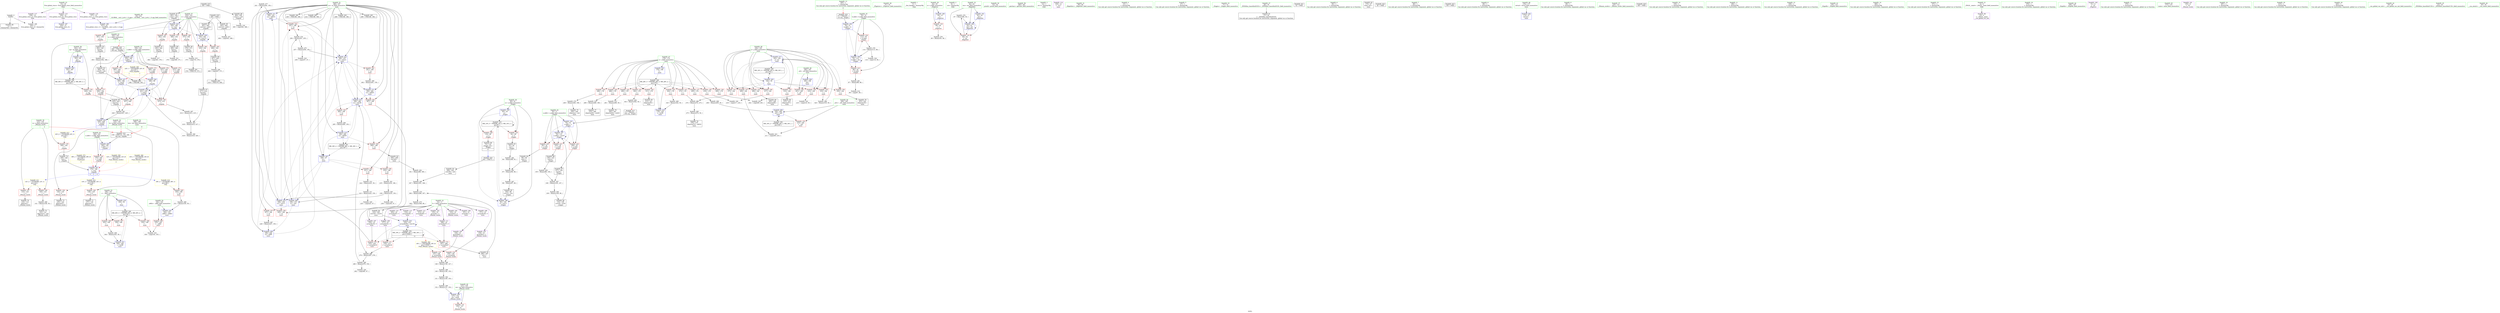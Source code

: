 digraph "SVFG" {
	label="SVFG";

	Node0x55bd311ca420 [shape=record,color=grey,label="{NodeID: 0\nNullPtr}"];
	Node0x55bd311ca420 -> Node0x55bd311ddc80[style=solid];
	Node0x55bd311ca420 -> Node0x55bd311e56c0[style=solid];
	Node0x55bd31207940 [shape=record,color=yellow,style=double,label="{NodeID: 360\n14V_1 = ENCHI(MR_14V_0)\npts\{126 \}\nFun[_Z9main_workv]|{<s0>5}}"];
	Node0x55bd31207940:s0 -> Node0x55bd311e0170[style=dashed,color=red];
	Node0x55bd311ee9c0 [shape=record,color=grey,label="{NodeID: 277\n241 = Binary(240, 150, )\n}"];
	Node0x55bd311ee9c0 -> Node0x55bd311e0990[style=solid];
	Node0x55bd311dfbc0 [shape=record,color=blue,label="{NodeID: 194\n78\<--75\nb.addr\<--b\n_Z2qpix\n}"];
	Node0x55bd311dfbc0 -> Node0x55bd311e20c0[style=dashed];
	Node0x55bd311dfbc0 -> Node0x55bd311e2190[style=dashed];
	Node0x55bd311dfbc0 -> Node0x55bd311dff00[style=dashed];
	Node0x55bd311dce70 [shape=record,color=purple,label="{NodeID: 111\n296\<--10\narrayidx47\<--f\nmain\n}"];
	Node0x55bd311dce70 -> Node0x55bd311e4890[style=solid];
	Node0x55bd311db080 [shape=record,color=green,label="{NodeID: 28\n41\<--42\n_Z5getrev\<--_Z5getrev_field_insensitive\n}"];
	Node0x55bd311f13c0 [shape=record,color=grey,label="{NodeID: 305\n236 = Binary(235, 150, )\n}"];
	Node0x55bd311f13c0 -> Node0x55bd311e08c0[style=solid];
	Node0x55bd311f13c0 -> Node0x55bd311f3340[style=solid];
	Node0x55bd311e81d0 [shape=record,color=blue,label="{NodeID: 222\n350\<--349\nx.addr\<--x\n_Z2gnRx\n}"];
	Node0x55bd311e81d0 -> Node0x55bd311e4960[style=dashed];
	Node0x55bd311e81d0 -> Node0x55bd311e4a30[style=dashed];
	Node0x55bd311e81d0 -> Node0x55bd311e4b00[style=dashed];
	Node0x55bd311e81d0 -> Node0x55bd311e4bd0[style=dashed];
	Node0x55bd311e81d0 -> Node0x55bd311e4ca0[style=dashed];
	Node0x55bd311e2dc0 [shape=record,color=red,label="{NodeID: 139\n248\<--178\n\<--i\nmain\n}"];
	Node0x55bd311e2dc0 -> Node0x55bd311edf40[style=solid];
	Node0x55bd311dd8e0 [shape=record,color=green,label="{NodeID: 56\n352\<--353\nsg\<--sg_field_insensitive\n_Z2gnRx\n}"];
	Node0x55bd311dd8e0 -> Node0x55bd311e4d70[style=solid];
	Node0x55bd311dd8e0 -> Node0x55bd311e82a0[style=solid];
	Node0x55bd311dd8e0 -> Node0x55bd311e8440[style=solid];
	Node0x55bd3121c4f0 [shape=record,color=black,label="{NodeID: 416\n400 = PHI()\n}"];
	Node0x55bd3121c4f0 -> Node0x55bd311df880[style=solid];
	Node0x55bd3121c4f0 -> Node0x55bd311df950[style=solid];
	Node0x55bd311ff840 [shape=record,color=black,label="{NodeID: 333\nMR_10V_5 = PHI(MR_10V_4, MR_10V_3, )\npts\{81 \}\n}"];
	Node0x55bd311ff840 -> Node0x55bd311e2260[style=dashed];
	Node0x55bd311ff840 -> Node0x55bd311e2330[style=dashed];
	Node0x55bd311ff840 -> Node0x55bd311dfd60[style=dashed];
	Node0x55bd311ff840 -> Node0x55bd311ff840[style=dashed];
	Node0x55bd311e4480 [shape=record,color=red,label="{NodeID: 167\n338\<--190\n\<--_\nmain\n}"];
	Node0x55bd311df060 [shape=record,color=black,label="{NodeID: 84\n310\<--309\nconv54\<--rem53\nmain\n}"];
	Node0x55bd311df060 -> Node0x55bd311e7cf0[style=solid];
	Node0x55bd311cfeb0 [shape=record,color=green,label="{NodeID: 1\n7\<--1\n__dso_handle\<--dummyObj\nGlob }"];
	Node0x55bd311eeb40 [shape=record,color=grey,label="{NodeID: 278\n114 = Binary(113, 88, )\n}"];
	Node0x55bd311eeb40 -> Node0x55bd311dff00[style=solid];
	Node0x55bd311eeb40 -> Node0x55bd311f3040[style=solid];
	Node0x55bd311dfc90 [shape=record,color=blue,label="{NodeID: 195\n80\<--50\nn\<--\n_Z2qpix\n}"];
	Node0x55bd311dfc90 -> Node0x55bd311e2260[style=dashed];
	Node0x55bd311dfc90 -> Node0x55bd311dfd60[style=dashed];
	Node0x55bd311dfc90 -> Node0x55bd311ff840[style=dashed];
	Node0x55bd311dcf40 [shape=record,color=purple,label="{NodeID: 112\n313\<--10\narrayidx56\<--f\nmain\n}"];
	Node0x55bd311db180 [shape=record,color=green,label="{NodeID: 29\n44\<--45\nx\<--x_field_insensitive\n_Z5getrev\n}"];
	Node0x55bd311db180 -> Node0x55bd311e1cb0[style=solid];
	Node0x55bd311db180 -> Node0x55bd311e57c0[style=solid];
	Node0x55bd311f1540 [shape=record,color=grey,label="{NodeID: 306\n419 = Binary(418, 420, )\n}"];
	Node0x55bd311f1540 -> Node0x55bd311e8780[style=solid];
	Node0x55bd311e82a0 [shape=record,color=blue,label="{NodeID: 223\n352\<--50\nsg\<--\n_Z2gnRx\n}"];
	Node0x55bd311e82a0 -> Node0x55bd311e8440[style=dashed];
	Node0x55bd311e82a0 -> Node0x55bd31200740[style=dashed];
	Node0x55bd311e2e90 [shape=record,color=red,label="{NodeID: 140\n268\<--178\n\<--i\nmain\n}"];
	Node0x55bd311e2e90 -> Node0x55bd311f1b40[style=solid];
	Node0x55bd311dd9b0 [shape=record,color=green,label="{NodeID: 57\n354\<--355\nc\<--c_field_insensitive\n_Z2gnRx\n}"];
	Node0x55bd311dd9b0 -> Node0x55bd311e4e40[style=solid];
	Node0x55bd311dd9b0 -> Node0x55bd311e4f10[style=solid];
	Node0x55bd311dd9b0 -> Node0x55bd311e4fe0[style=solid];
	Node0x55bd311dd9b0 -> Node0x55bd311e50b0[style=solid];
	Node0x55bd311dd9b0 -> Node0x55bd311e5180[style=solid];
	Node0x55bd311dd9b0 -> Node0x55bd311e5250[style=solid];
	Node0x55bd311dd9b0 -> Node0x55bd311e8370[style=solid];
	Node0x55bd311dd9b0 -> Node0x55bd311e86b0[style=solid];
	Node0x55bd3121c5f0 [shape=record,color=black,label="{NodeID: 417\n74 = PHI(303, )\n0th arg _Z2qpix }"];
	Node0x55bd3121c5f0 -> Node0x55bd311dfaf0[style=solid];
	Node0x55bd311e4550 [shape=record,color=red,label="{NodeID: 168\n343\<--190\n\<--_\nmain\n}"];
	Node0x55bd311e4550 -> Node0x55bd311f19c0[style=solid];
	Node0x55bd311df130 [shape=record,color=black,label="{NodeID: 85\n312\<--311\nidxprom55\<--\nmain\n}"];
	Node0x55bd311cfba0 [shape=record,color=green,label="{NodeID: 2\n8\<--1\n.str\<--dummyObj\nGlob }"];
	Node0x55bd31207b00 [shape=record,color=yellow,style=double,label="{NodeID: 362\n18V_1 = ENCHI(MR_18V_0)\npts\{110000 \}\nFun[_Z9main_workv]}"];
	Node0x55bd31207b00 -> Node0x55bd311e2810[style=dashed];
	Node0x55bd31207b00 -> Node0x55bd311e28e0[style=dashed];
	Node0x55bd311eecc0 [shape=record,color=grey,label="{NodeID: 279\n67 = Binary(66, 50, )\n}"];
	Node0x55bd311eecc0 -> Node0x55bd311dfa20[style=solid];
	Node0x55bd311dfd60 [shape=record,color=blue,label="{NodeID: 196\n80\<--100\nn\<--conv3\n_Z2qpix\n}"];
	Node0x55bd311dfd60 -> Node0x55bd311ff840[style=dashed];
	Node0x55bd311dd010 [shape=record,color=purple,label="{NodeID: 113\n316\<--10\narrayidx58\<--f\nmain\n}"];
	Node0x55bd311dd010 -> Node0x55bd311e7cf0[style=solid];
	Node0x55bd311db250 [shape=record,color=green,label="{NodeID: 30\n53\<--54\nprintf\<--printf_field_insensitive\n}"];
	Node0x55bd311f16c0 [shape=record,color=grey,label="{NodeID: 307\n108 = Binary(105, 107, )\n}"];
	Node0x55bd311f16c0 -> Node0x55bd311f1240[style=solid];
	Node0x55bd311e8370 [shape=record,color=blue,label="{NodeID: 224\n354\<--362\nc\<--conv\n_Z2gnRx\n}"];
	Node0x55bd311e8370 -> Node0x55bd311e4e40[style=dashed];
	Node0x55bd311e8370 -> Node0x55bd311e4f10[style=dashed];
	Node0x55bd311e8370 -> Node0x55bd311e4fe0[style=dashed];
	Node0x55bd311e8370 -> Node0x55bd311e50b0[style=dashed];
	Node0x55bd311e8370 -> Node0x55bd311e8370[style=dashed];
	Node0x55bd311e8370 -> Node0x55bd311e86b0[style=dashed];
	Node0x55bd311e2f60 [shape=record,color=red,label="{NodeID: 141\n272\<--178\n\<--i\nmain\n}"];
	Node0x55bd311e2f60 -> Node0x55bd311ef740[style=solid];
	Node0x55bd311dda80 [shape=record,color=green,label="{NodeID: 58\n360\<--361\ngetchar\<--getchar_field_insensitive\n}"];
	Node0x55bd3121c6f0 [shape=record,color=black,label="{NodeID: 418\n75 = PHI(305, )\n1st arg _Z2qpix }"];
	Node0x55bd3121c6f0 -> Node0x55bd311dfbc0[style=solid];
	Node0x55bd311e4620 [shape=record,color=red,label="{NodeID: 169\n335\<--192\n\<--_ed62\nmain\n}"];
	Node0x55bd311e4620 -> Node0x55bd311f2740[style=solid];
	Node0x55bd311df200 [shape=record,color=black,label="{NodeID: 86\n315\<--314\nidxprom57\<--\nmain\n}"];
	Node0x55bd311cf040 [shape=record,color=green,label="{NodeID: 3\n12\<--1\n.str.1\<--dummyObj\nGlob }"];
	Node0x55bd311eee40 [shape=record,color=grey,label="{NodeID: 280\n141 = Binary(140, 50, )\n}"];
	Node0x55bd311eee40 -> Node0x55bd311de6a0[style=solid];
	Node0x55bd311dfe30 [shape=record,color=blue,label="{NodeID: 197\n76\<--110\na.addr\<--conv9\n_Z2qpix\n}"];
	Node0x55bd311dfe30 -> Node0x55bd311e1e50[style=dashed];
	Node0x55bd311dfe30 -> Node0x55bd311e1f20[style=dashed];
	Node0x55bd311dfe30 -> Node0x55bd311e1ff0[style=dashed];
	Node0x55bd311dfe30 -> Node0x55bd311dfe30[style=dashed];
	Node0x55bd311dd0e0 [shape=record,color=purple,label="{NodeID: 114\n339\<--12\n\<--.str.1\nmain\n}"];
	Node0x55bd311db350 [shape=record,color=green,label="{NodeID: 31\n59\<--60\n_Z6gettlev\<--_Z6gettlev_field_insensitive\n}"];
	Node0x55bd311f1840 [shape=record,color=grey,label="{NodeID: 308\n262 = Binary(261, 150, )\n}"];
	Node0x55bd311f1840 -> Node0x55bd311e7a80[style=solid];
	Node0x55bd311e8440 [shape=record,color=blue,label="{NodeID: 225\n352\<--387\nsg\<--\n_Z2gnRx\n}"];
	Node0x55bd311e8440 -> Node0x55bd31200740[style=dashed];
	Node0x55bd311e3030 [shape=record,color=red,label="{NodeID: 142\n290\<--178\n\<--i\nmain\n}"];
	Node0x55bd311e3030 -> Node0x55bd311f1fc0[style=solid];
	Node0x55bd311ddb80 [shape=record,color=green,label="{NodeID: 59\n16\<--432\n_GLOBAL__sub_I_jcvb_1_0.cpp\<--_GLOBAL__sub_I_jcvb_1_0.cpp_field_insensitive\n}"];
	Node0x55bd311ddb80 -> Node0x55bd311e55c0[style=solid];
	Node0x55bd3121c7f0 [shape=record,color=black,label="{NodeID: 419\n159 = PHI(123, 125, 188, )\n0th arg _Z2gnRi }"];
	Node0x55bd3121c7f0 -> Node0x55bd311e00a0[style=solid];
	Node0x55bd31200740 [shape=record,color=black,label="{NodeID: 336\nMR_48V_4 = PHI(MR_48V_2, MR_48V_3, )\npts\{353 \}\n}"];
	Node0x55bd31200740 -> Node0x55bd311e4d70[style=dashed];
	Node0x55bd311e46f0 [shape=record,color=red,label="{NodeID: 170\n255\<--254\n\<--arrayidx19\nmain\n}"];
	Node0x55bd311e46f0 -> Node0x55bd311ee540[style=solid];
	Node0x55bd311df2d0 [shape=record,color=black,label="{NodeID: 87\n362\<--359\nconv\<--call\n_Z2gnRx\n}"];
	Node0x55bd311df2d0 -> Node0x55bd311e8370[style=solid];
	Node0x55bd311cff60 [shape=record,color=green,label="{NodeID: 4\n15\<--1\n\<--dummyObj\nCan only get source location for instruction, argument, global var or function.}"];
	Node0x55bd311eefc0 [shape=record,color=grey,label="{NodeID: 281\n87 = Binary(86, 88, )\n}"];
	Node0x55bd311eefc0 -> Node0x55bd311f2140[style=solid];
	Node0x55bd311dff00 [shape=record,color=blue,label="{NodeID: 198\n78\<--114\nb.addr\<--shr\n_Z2qpix\n}"];
	Node0x55bd311dff00 -> Node0x55bd311e20c0[style=dashed];
	Node0x55bd311dff00 -> Node0x55bd311e2190[style=dashed];
	Node0x55bd311dff00 -> Node0x55bd311dff00[style=dashed];
	Node0x55bd311dd1b0 [shape=record,color=purple,label="{NodeID: 115\n436\<--14\nllvm.global_ctors_0\<--llvm.global_ctors\nGlob }"];
	Node0x55bd311dd1b0 -> Node0x55bd311e54c0[style=solid];
	Node0x55bd311db450 [shape=record,color=green,label="{NodeID: 32\n62\<--63\nres\<--res_field_insensitive\n_Z6gettlev\n}"];
	Node0x55bd311db450 -> Node0x55bd311e1d80[style=solid];
	Node0x55bd311db450 -> Node0x55bd311e5890[style=solid];
	Node0x55bd311db450 -> Node0x55bd311dfa20[style=solid];
	Node0x55bd311f19c0 [shape=record,color=grey,label="{NodeID: 309\n344 = Binary(343, 50, )\n}"];
	Node0x55bd311f19c0 -> Node0x55bd311e8100[style=solid];
	Node0x55bd311e8510 [shape=record,color=blue,label="{NodeID: 226\n388\<--90\n\<--\n_Z2gnRx\n}"];
	Node0x55bd311e8510 -> Node0x55bd311e5320[style=dashed];
	Node0x55bd311e8510 -> Node0x55bd311e53f0[style=dashed];
	Node0x55bd311e8510 -> Node0x55bd311e8780[style=dashed];
	Node0x55bd311e8510 -> Node0x55bd311e8850[style=dashed];
	Node0x55bd311e3100 [shape=record,color=red,label="{NodeID: 143\n302\<--178\n\<--i\nmain\n}"];
	Node0x55bd311e3100 -> Node0x55bd311f0340[style=solid];
	Node0x55bd311ddc80 [shape=record,color=black,label="{NodeID: 60\n2\<--3\ndummyVal\<--dummyVal\n}"];
	Node0x55bd3121cad0 [shape=record,color=black,label="{NodeID: 420\n349 = PHI(162, )\n0th arg _Z2gnRx }"];
	Node0x55bd3121cad0 -> Node0x55bd311e81d0[style=solid];
	Node0x55bd311e47c0 [shape=record,color=red,label="{NodeID: 171\n278\<--277\n\<--arrayidx34\nmain\n}"];
	Node0x55bd311e47c0 -> Node0x55bd311efbc0[style=solid];
	Node0x55bd311df3a0 [shape=record,color=black,label="{NodeID: 88\n364\<--359\nconv1\<--call\n_Z2gnRx\n}"];
	Node0x55bd311df3a0 -> Node0x55bd311f28c0[style=solid];
	Node0x55bd311cfff0 [shape=record,color=green,label="{NodeID: 5\n47\<--1\n\<--dummyObj\nCan only get source location for instruction, argument, global var or function.}"];
	Node0x55bd31207e00 [shape=record,color=yellow,style=double,label="{NodeID: 365\n22V_1 = ENCHI(MR_22V_0)\npts\{163 \}\nFun[_Z2gnRi]|{<s0>7|<s1>7}}"];
	Node0x55bd31207e00:s0 -> Node0x55bd311e8510[style=dashed,color=red];
	Node0x55bd31207e00:s1 -> Node0x55bd311e85e0[style=dashed,color=red];
	Node0x55bd311ef140 [shape=record,color=grey,label="{NodeID: 282\n94 = Binary(88, 93, )\n}"];
	Node0x55bd311ef140 -> Node0x55bd311ef2c0[style=solid];
	Node0x55bd311dffd0 [shape=record,color=blue,label="{NodeID: 199\n127\<--152\nan\<--rem8\n_Z9main_workv\n}"];
	Node0x55bd311dffd0 -> Node0x55bd311e2740[style=dashed];
	Node0x55bd311e1ab0 [shape=record,color=purple,label="{NodeID: 116\n437\<--14\nllvm.global_ctors_1\<--llvm.global_ctors\nGlob }"];
	Node0x55bd311e1ab0 -> Node0x55bd311e55c0[style=solid];
	Node0x55bd311db520 [shape=record,color=green,label="{NodeID: 33\n71\<--72\n_Z2qpix\<--_Z2qpix_field_insensitive\n}"];
	Node0x55bd311f1b40 [shape=record,color=grey,label="{NodeID: 310\n269 = Binary(268, 196, )\n}"];
	Node0x55bd311f1b40 -> Node0x55bd311deab0[style=solid];
	Node0x55bd311e85e0 [shape=record,color=blue,label="{NodeID: 227\n395\<--394\n\<--conv9\n_Z2gnRx\n}"];
	Node0x55bd311e85e0 -> Node0x55bd311e5320[style=dashed];
	Node0x55bd311e85e0 -> Node0x55bd311e53f0[style=dashed];
	Node0x55bd311e85e0 -> Node0x55bd311e8780[style=dashed];
	Node0x55bd311e85e0 -> Node0x55bd311e8850[style=dashed];
	Node0x55bd311e31d0 [shape=record,color=red,label="{NodeID: 144\n311\<--178\n\<--i\nmain\n}"];
	Node0x55bd311e31d0 -> Node0x55bd311df130[style=solid];
	Node0x55bd311ddd80 [shape=record,color=black,label="{NodeID: 61\n27\<--28\n\<--_ZNSt8ios_base4InitD1Ev\nCan only get source location for instruction, argument, global var or function.}"];
	Node0x55bd3121cc10 [shape=record,color=black,label="{NodeID: 421\n52 = PHI()\n}"];
	Node0x55bd311e4890 [shape=record,color=red,label="{NodeID: 172\n297\<--296\n\<--arrayidx47\nmain\n}"];
	Node0x55bd311e4890 -> Node0x55bd311dedf0[style=solid];
	Node0x55bd311df470 [shape=record,color=black,label="{NodeID: 89\n369\<--368\nconv2\<--\n_Z2gnRx\n}"];
	Node0x55bd311df470 -> Node0x55bd311f2bc0[style=solid];
	Node0x55bd311ce620 [shape=record,color=green,label="{NodeID: 6\n50\<--1\n\<--dummyObj\nCan only get source location for instruction, argument, global var or function.}"];
	Node0x55bd311ef2c0 [shape=record,color=grey,label="{NodeID: 283\n97 = Binary(94, 96, )\n}"];
	Node0x55bd311ef2c0 -> Node0x55bd311edac0[style=solid];
	Node0x55bd311e00a0 [shape=record,color=blue,label="{NodeID: 200\n160\<--159\nx.addr\<--x\n_Z2gnRi\n}"];
	Node0x55bd311e00a0 -> Node0x55bd311e29b0[style=dashed];
	Node0x55bd311e1bb0 [shape=record,color=purple,label="{NodeID: 117\n438\<--14\nllvm.global_ctors_2\<--llvm.global_ctors\nGlob }"];
	Node0x55bd311e1bb0 -> Node0x55bd311e56c0[style=solid];
	Node0x55bd311db620 [shape=record,color=green,label="{NodeID: 34\n76\<--77\na.addr\<--a.addr_field_insensitive\n_Z2qpix\n}"];
	Node0x55bd311db620 -> Node0x55bd311e1e50[style=solid];
	Node0x55bd311db620 -> Node0x55bd311e1f20[style=solid];
	Node0x55bd311db620 -> Node0x55bd311e1ff0[style=solid];
	Node0x55bd311db620 -> Node0x55bd311dfaf0[style=solid];
	Node0x55bd311db620 -> Node0x55bd311dfe30[style=solid];
	Node0x55bd311f1cc0 [shape=record,color=grey,label="{NodeID: 311\n223 = Binary(222, 150, )\n}"];
	Node0x55bd311f1cc0 -> Node0x55bd311e0720[style=solid];
	Node0x55bd311f1cc0 -> Node0x55bd311f37c0[style=solid];
	Node0x55bd311e86b0 [shape=record,color=blue,label="{NodeID: 228\n354\<--401\nc\<--conv12\n_Z2gnRx\n}"];
	Node0x55bd311e86b0 -> Node0x55bd311e5180[style=dashed];
	Node0x55bd311e86b0 -> Node0x55bd311e5250[style=dashed];
	Node0x55bd311e86b0 -> Node0x55bd311e86b0[style=dashed];
	Node0x55bd311e32a0 [shape=record,color=red,label="{NodeID: 145\n324\<--178\n\<--i\nmain\n}"];
	Node0x55bd311e32a0 -> Node0x55bd311eddc0[style=solid];
	Node0x55bd311dde80 [shape=record,color=black,label="{NodeID: 62\n175\<--47\nmain_ret\<--\nmain\n}"];
	Node0x55bd3121cce0 [shape=record,color=black,label="{NodeID: 422\n26 = PHI()\n}"];
	Node0x55bd311e4960 [shape=record,color=red,label="{NodeID: 173\n388\<--350\n\<--x.addr\n_Z2gnRx\n}"];
	Node0x55bd311e4960 -> Node0x55bd311e8510[style=solid];
	Node0x55bd311e4960 -> Node0x55bd311ed520[style=solid];
	Node0x55bd311df540 [shape=record,color=black,label="{NodeID: 90\n374\<--373\nconv4\<--\n_Z2gnRx\n}"];
	Node0x55bd311df540 -> Node0x55bd311f22c0[style=solid];
	Node0x55bd311ce6b0 [shape=record,color=green,label="{NodeID: 7\n88\<--1\n\<--dummyObj\nCan only get source location for instruction, argument, global var or function.}"];
	Node0x55bd311ef440 [shape=record,color=grey,label="{NodeID: 284\n285 = Binary(284, 150, )\n}"];
	Node0x55bd311ef440 -> Node0x55bd311e7c20[style=solid];
	Node0x55bd311e0170 [shape=record,color=blue,label="{NodeID: 201\n170\<--169\n\<--conv\n_Z2gnRi\n|{<s0>4|<s1>5|<s2>9}}"];
	Node0x55bd311e0170:s0 -> Node0x55bd311e74a0[style=dashed,color=blue];
	Node0x55bd311e0170:s1 -> Node0x55bd311e7600[style=dashed,color=blue];
	Node0x55bd311e0170:s2 -> Node0x55bd311e78c0[style=dashed,color=blue];
	Node0x55bd311e1cb0 [shape=record,color=red,label="{NodeID: 118\n48\<--44\n\<--x\n_Z5getrev\n}"];
	Node0x55bd311e1cb0 -> Node0x55bd311ee840[style=solid];
	Node0x55bd311db6f0 [shape=record,color=green,label="{NodeID: 35\n78\<--79\nb.addr\<--b.addr_field_insensitive\n_Z2qpix\n}"];
	Node0x55bd311db6f0 -> Node0x55bd311e20c0[style=solid];
	Node0x55bd311db6f0 -> Node0x55bd311e2190[style=solid];
	Node0x55bd311db6f0 -> Node0x55bd311dfbc0[style=solid];
	Node0x55bd311db6f0 -> Node0x55bd311dff00[style=solid];
	Node0x55bd311f1e40 [shape=record,color=grey,label="{NodeID: 312\n222 = Binary(221, 50, )\n}"];
	Node0x55bd311f1e40 -> Node0x55bd311f1cc0[style=solid];
	Node0x55bd311e8780 [shape=record,color=blue,label="{NodeID: 229\n421\<--419\n\<--sub21\n_Z2gnRx\n}"];
	Node0x55bd311e8780 -> Node0x55bd311e5320[style=dashed];
	Node0x55bd311e8780 -> Node0x55bd311e53f0[style=dashed];
	Node0x55bd311e8780 -> Node0x55bd311e8780[style=dashed];
	Node0x55bd311e8780 -> Node0x55bd311e8850[style=dashed];
	Node0x55bd311e3370 [shape=record,color=red,label="{NodeID: 146\n201\<--180\n\<--_ed\nmain\n}"];
	Node0x55bd311e3370 -> Node0x55bd311f31c0[style=solid];
	Node0x55bd311ddf50 [shape=record,color=black,label="{NodeID: 63\n93\<--92\nconv\<--\n_Z2qpix\n}"];
	Node0x55bd311ddf50 -> Node0x55bd311ef140[style=solid];
	Node0x55bd3121cdb0 [shape=record,color=black,label="{NodeID: 423\n156 = PHI()\n}"];
	Node0x55bd311e4a30 [shape=record,color=red,label="{NodeID: 174\n395\<--350\n\<--x.addr\n_Z2gnRx\n}"];
	Node0x55bd311e4a30 -> Node0x55bd311e85e0[style=solid];
	Node0x55bd311e4a30 -> Node0x55bd311ed520[style=solid];
	Node0x55bd311df610 [shape=record,color=black,label="{NodeID: 91\n383\<--382\nconv6\<--\n_Z2gnRx\n}"];
	Node0x55bd311df610 -> Node0x55bd311f25c0[style=solid];
	Node0x55bd311ce8f0 [shape=record,color=green,label="{NodeID: 8\n90\<--1\n\<--dummyObj\nCan only get source location for instruction, argument, global var or function.}"];
	Node0x55bd311ef5c0 [shape=record,color=grey,label="{NodeID: 285\n275 = Binary(274, 50, )\n}"];
	Node0x55bd311ef5c0 -> Node0x55bd311deb80[style=solid];
	Node0x55bd311e0240 [shape=record,color=blue,label="{NodeID: 202\n176\<--47\nretval\<--\nmain\n}"];
	Node0x55bd311e1d80 [shape=record,color=red,label="{NodeID: 119\n66\<--62\n\<--res\n_Z6gettlev\n}"];
	Node0x55bd311e1d80 -> Node0x55bd311eecc0[style=solid];
	Node0x55bd311db7c0 [shape=record,color=green,label="{NodeID: 36\n80\<--81\nn\<--n_field_insensitive\n_Z2qpix\n}"];
	Node0x55bd311db7c0 -> Node0x55bd311e2260[style=solid];
	Node0x55bd311db7c0 -> Node0x55bd311e2330[style=solid];
	Node0x55bd311db7c0 -> Node0x55bd311dfc90[style=solid];
	Node0x55bd311db7c0 -> Node0x55bd311dfd60[style=solid];
	Node0x55bd311f1fc0 [shape=record,color=grey,label="{NodeID: 313\n291 = Binary(290, 50, )\n}"];
	Node0x55bd311f1fc0 -> Node0x55bd311dec50[style=solid];
	Node0x55bd311e8850 [shape=record,color=blue,label="{NodeID: 230\n426\<--428\n\<--mul24\n_Z2gnRx\n|{<s0>7}}"];
	Node0x55bd311e8850:s0 -> Node0x55bd311e7760[style=dashed,color=blue];
	Node0x55bd311e3440 [shape=record,color=red,label="{NodeID: 147\n209\<--182\n\<--j\nmain\n}"];
	Node0x55bd311e3440 -> Node0x55bd311f2ec0[style=solid];
	Node0x55bd311de020 [shape=record,color=black,label="{NodeID: 64\n96\<--95\nconv1\<--\n_Z2qpix\n}"];
	Node0x55bd311de020 -> Node0x55bd311ef2c0[style=solid];
	Node0x55bd3121ce80 [shape=record,color=black,label="{NodeID: 424\n304 = PHI(73, )\n}"];
	Node0x55bd3121ce80 -> Node0x55bd311def90[style=solid];
	Node0x55bd311e4b00 [shape=record,color=red,label="{NodeID: 175\n412\<--350\n\<--x.addr\n_Z2gnRx\n}"];
	Node0x55bd311e4b00 -> Node0x55bd311e5320[style=solid];
	Node0x55bd311df6e0 [shape=record,color=black,label="{NodeID: 92\n392\<--391\nconv8\<--\n_Z2gnRx\n}"];
	Node0x55bd311df6e0 -> Node0x55bd311ee0c0[style=solid];
	Node0x55bd311ce980 [shape=record,color=green,label="{NodeID: 9\n99\<--1\n\<--dummyObj\nCan only get source location for instruction, argument, global var or function.}"];
	Node0x55bd311ef740 [shape=record,color=grey,label="{NodeID: 286\n274 = Binary(272, 273, )\n}"];
	Node0x55bd311ef740 -> Node0x55bd311ef5c0[style=solid];
	Node0x55bd311e0310 [shape=record,color=blue,label="{NodeID: 203\n178\<--196\ni\<--\nmain\n}"];
	Node0x55bd311e0310 -> Node0x55bd31204740[style=dashed];
	Node0x55bd311e1e50 [shape=record,color=red,label="{NodeID: 120\n95\<--76\n\<--a.addr\n_Z2qpix\n}"];
	Node0x55bd311e1e50 -> Node0x55bd311de020[style=solid];
	Node0x55bd311db890 [shape=record,color=green,label="{NodeID: 37\n120\<--121\n_Z9main_workv\<--_Z9main_workv_field_insensitive\n}"];
	Node0x55bd311f2140 [shape=record,color=grey,label="{NodeID: 314\n89 = cmp(87, 90, )\n}"];
	Node0x55bd311e3510 [shape=record,color=red,label="{NodeID: 148\n214\<--182\n\<--j\nmain\n}"];
	Node0x55bd311e3510 -> Node0x55bd311f2d40[style=solid];
	Node0x55bd311de0f0 [shape=record,color=black,label="{NodeID: 65\n100\<--98\nconv3\<--rem\n_Z2qpix\n}"];
	Node0x55bd311de0f0 -> Node0x55bd311dfd60[style=solid];
	Node0x55bd3121cf90 [shape=record,color=black,label="{NodeID: 425\n340 = PHI()\n}"];
	Node0x55bd311e4bd0 [shape=record,color=red,label="{NodeID: 176\n421\<--350\n\<--x.addr\n_Z2gnRx\n}"];
	Node0x55bd311e4bd0 -> Node0x55bd311e8780[style=solid];
	Node0x55bd311df7b0 [shape=record,color=black,label="{NodeID: 93\n394\<--393\nconv9\<--sub\n_Z2gnRx\n}"];
	Node0x55bd311df7b0 -> Node0x55bd311e85e0[style=solid];
	Node0x55bd311da340 [shape=record,color=green,label="{NodeID: 10\n150\<--1\n\<--dummyObj\nCan only get source location for instruction, argument, global var or function.}"];
	Node0x55bd311ef8c0 [shape=record,color=grey,label="{NodeID: 287\n228 = Binary(227, 150, )\n}"];
	Node0x55bd311ef8c0 -> Node0x55bd311e07f0[style=solid];
	Node0x55bd311e03e0 [shape=record,color=blue,label="{NodeID: 204\n180\<--198\n_ed\<--\nmain\n}"];
	Node0x55bd311e03e0 -> Node0x55bd311e3370[style=dashed];
	Node0x55bd311e1f20 [shape=record,color=red,label="{NodeID: 121\n103\<--76\n\<--a.addr\n_Z2qpix\n}"];
	Node0x55bd311e1f20 -> Node0x55bd311de1c0[style=solid];
	Node0x55bd311db990 [shape=record,color=green,label="{NodeID: 38\n123\<--124\nn\<--n_field_insensitive\n_Z9main_workv\n|{|<s2>4}}"];
	Node0x55bd311db990 -> Node0x55bd311e2400[style=solid];
	Node0x55bd311db990 -> Node0x55bd311e24d0[style=solid];
	Node0x55bd311db990:s2 -> Node0x55bd3121c7f0[style=solid,color=red];
	Node0x55bd311f22c0 [shape=record,color=grey,label="{NodeID: 315\n375 = cmp(374, 376, )\n}"];
	Node0x55bd311f22c0 -> Node0x55bd311eb900[style=solid];
	Node0x55bd311e35e0 [shape=record,color=red,label="{NodeID: 149\n217\<--182\n\<--j\nmain\n}"];
	Node0x55bd311e35e0 -> Node0x55bd311f3940[style=solid];
	Node0x55bd311de1c0 [shape=record,color=black,label="{NodeID: 66\n104\<--103\nconv4\<--\n_Z2qpix\n}"];
	Node0x55bd311de1c0 -> Node0x55bd311f01c0[style=solid];
	Node0x55bd30e432d0 [shape=record,color=black,label="{NodeID: 260\n245 = PHI(186, 186, )\n}"];
	Node0x55bd311e4ca0 [shape=record,color=red,label="{NodeID: 177\n426\<--350\n\<--x.addr\n_Z2gnRx\n}"];
	Node0x55bd311e4ca0 -> Node0x55bd311e53f0[style=solid];
	Node0x55bd311e4ca0 -> Node0x55bd311e8850[style=solid];
	Node0x55bd311df880 [shape=record,color=black,label="{NodeID: 94\n401\<--400\nconv12\<--call11\n_Z2gnRx\n}"];
	Node0x55bd311df880 -> Node0x55bd311e86b0[style=solid];
	Node0x55bd311da3d0 [shape=record,color=green,label="{NodeID: 11\n196\<--1\n\<--dummyObj\nCan only get source location for instruction, argument, global var or function.}"];
	Node0x55bd311efa40 [shape=record,color=grey,label="{NodeID: 288\n320 = Binary(319, 50, )\n}"];
	Node0x55bd311efa40 -> Node0x55bd311e7dc0[style=solid];
	Node0x55bd311e04b0 [shape=record,color=blue,label="{NodeID: 205\n182\<--50\nj\<--\nmain\n}"];
	Node0x55bd311e04b0 -> Node0x55bd311e3440[style=dashed];
	Node0x55bd311e04b0 -> Node0x55bd311e3510[style=dashed];
	Node0x55bd311e04b0 -> Node0x55bd311e35e0[style=dashed];
	Node0x55bd311e04b0 -> Node0x55bd311e36b0[style=dashed];
	Node0x55bd311e04b0 -> Node0x55bd311e3780[style=dashed];
	Node0x55bd311e04b0 -> Node0x55bd311e3850[style=dashed];
	Node0x55bd311e04b0 -> Node0x55bd311e3920[style=dashed];
	Node0x55bd311e04b0 -> Node0x55bd311e39f0[style=dashed];
	Node0x55bd311e04b0 -> Node0x55bd311e7dc0[style=dashed];
	Node0x55bd311e04b0 -> Node0x55bd31204c40[style=dashed];
	Node0x55bd311e1ff0 [shape=record,color=red,label="{NodeID: 122\n106\<--76\n\<--a.addr\n_Z2qpix\n}"];
	Node0x55bd311e1ff0 -> Node0x55bd311de290[style=solid];
	Node0x55bd311dba60 [shape=record,color=green,label="{NodeID: 39\n125\<--126\nk\<--k_field_insensitive\n_Z9main_workv\n|{|<s2>5}}"];
	Node0x55bd311dba60 -> Node0x55bd311e25a0[style=solid];
	Node0x55bd311dba60 -> Node0x55bd311e2670[style=solid];
	Node0x55bd311dba60:s2 -> Node0x55bd3121c7f0[style=solid,color=red];
	Node0x55bd311f2440 [shape=record,color=grey,label="{NodeID: 316\n259 = cmp(257, 47, )\n}"];
	Node0x55bd311e36b0 [shape=record,color=red,label="{NodeID: 150\n252\<--182\n\<--j\nmain\n}"];
	Node0x55bd311e36b0 -> Node0x55bd311de9e0[style=solid];
	Node0x55bd311de290 [shape=record,color=black,label="{NodeID: 67\n107\<--106\nconv6\<--\n_Z2qpix\n}"];
	Node0x55bd311de290 -> Node0x55bd311f16c0[style=solid];
	Node0x55bd311eb900 [shape=record,color=black,label="{NodeID: 261\n378 = PHI(379, 375, )\n}"];
	Node0x55bd311e4d70 [shape=record,color=red,label="{NodeID: 178\n424\<--352\n\<--sg\n_Z2gnRx\n}"];
	Node0x55bd311e4d70 -> Node0x55bd311dc3e0[style=solid];
	Node0x55bd311df950 [shape=record,color=black,label="{NodeID: 95\n403\<--400\nconv13\<--call11\n_Z2gnRx\n}"];
	Node0x55bd311df950 -> Node0x55bd311f34c0[style=solid];
	Node0x55bd311da460 [shape=record,color=green,label="{NodeID: 12\n198\<--1\n\<--dummyObj\nCan only get source location for instruction, argument, global var or function.}"];
	Node0x55bd311efbc0 [shape=record,color=grey,label="{NodeID: 289\n279 = Binary(267, 278, )\n}"];
	Node0x55bd311efbc0 -> Node0x55bd311efd40[style=solid];
	Node0x55bd311e0580 [shape=record,color=blue,label="{NodeID: 206\n184\<--206\n_ed1\<--add\nmain\n}"];
	Node0x55bd311e0580 -> Node0x55bd311e3ac0[style=dashed];
	Node0x55bd311e0580 -> Node0x55bd31205140[style=dashed];
	Node0x55bd311e20c0 [shape=record,color=red,label="{NodeID: 123\n86\<--78\n\<--b.addr\n_Z2qpix\n}"];
	Node0x55bd311e20c0 -> Node0x55bd311eefc0[style=solid];
	Node0x55bd311dbb30 [shape=record,color=green,label="{NodeID: 40\n127\<--128\nan\<--an_field_insensitive\n_Z9main_workv\n}"];
	Node0x55bd311dbb30 -> Node0x55bd311e2740[style=solid];
	Node0x55bd311dbb30 -> Node0x55bd311dffd0[style=solid];
	Node0x55bd311f25c0 [shape=record,color=grey,label="{NodeID: 317\n384 = cmp(383, 376, )\n}"];
	Node0x55bd311e3780 [shape=record,color=red,label="{NodeID: 151\n273\<--182\n\<--j\nmain\n}"];
	Node0x55bd311e3780 -> Node0x55bd311ef740[style=solid];
	Node0x55bd311de360 [shape=record,color=black,label="{NodeID: 68\n110\<--109\nconv9\<--rem8\n_Z2qpix\n}"];
	Node0x55bd311de360 -> Node0x55bd311dfe30[style=solid];
	Node0x55bd311ebea0 [shape=record,color=black,label="{NodeID: 262\n232 = PHI(186, 186, )\n}"];
	Node0x55bd311e4e40 [shape=record,color=red,label="{NodeID: 179\n368\<--354\n\<--c\n_Z2gnRx\n}"];
	Node0x55bd311e4e40 -> Node0x55bd311df470[style=solid];
	Node0x55bd311dc240 [shape=record,color=black,label="{NodeID: 96\n407\<--406\nconv16\<--\n_Z2gnRx\n}"];
	Node0x55bd311dc240 -> Node0x55bd311f3640[style=solid];
	Node0x55bd311da4f0 [shape=record,color=green,label="{NodeID: 13\n305\<--1\n\<--dummyObj\nCan only get source location for instruction, argument, global var or function.|{<s0>8}}"];
	Node0x55bd311da4f0:s0 -> Node0x55bd3121c6f0[style=solid,color=red];
	Node0x55bd31208560 [shape=record,color=yellow,style=double,label="{NodeID: 373\n38V_1 = ENCHI(MR_38V_0)\npts\{189 \}\nFun[main]|{<s0>9}}"];
	Node0x55bd31208560:s0 -> Node0x55bd311e0170[style=dashed,color=red];
	Node0x55bd311efd40 [shape=record,color=grey,label="{NodeID: 290\n280 = Binary(279, 150, )\n}"];
	Node0x55bd311efd40 -> Node0x55bd311e7b50[style=solid];
	Node0x55bd311efd40 -> Node0x55bd311f2a40[style=solid];
	Node0x55bd311e0650 [shape=record,color=blue,label="{NodeID: 207\n186\<--47\nsu\<--\nmain\n}"];
	Node0x55bd311e0650 -> Node0x55bd311e3b90[style=dashed];
	Node0x55bd311e0650 -> Node0x55bd311e3d30[style=dashed];
	Node0x55bd311e0650 -> Node0x55bd311e0720[style=dashed];
	Node0x55bd311e0650 -> Node0x55bd311e08c0[style=dashed];
	Node0x55bd311e2190 [shape=record,color=red,label="{NodeID: 124\n113\<--78\n\<--b.addr\n_Z2qpix\n}"];
	Node0x55bd311e2190 -> Node0x55bd311eeb40[style=solid];
	Node0x55bd311dbc00 [shape=record,color=green,label="{NodeID: 41\n130\<--131\n_Z2gnRi\<--_Z2gnRi_field_insensitive\n}"];
	Node0x55bd311f2740 [shape=record,color=grey,label="{NodeID: 318\n336 = cmp(334, 335, )\n}"];
	Node0x55bd311e3850 [shape=record,color=red,label="{NodeID: 152\n294\<--182\n\<--j\nmain\n}"];
	Node0x55bd311e3850 -> Node0x55bd311ded20[style=solid];
	Node0x55bd311de430 [shape=record,color=black,label="{NodeID: 69\n73\<--118\n_Z2qpix_ret\<--\n_Z2qpix\n|{<s0>8}}"];
	Node0x55bd311de430:s0 -> Node0x55bd3121ce80[style=solid,color=blue];
	Node0x55bd31203d40 [shape=record,color=black,label="{NodeID: 346\nMR_40V_3 = PHI(MR_40V_4, MR_40V_2, )\npts\{191 \}\n}"];
	Node0x55bd31203d40 -> Node0x55bd311e43b0[style=dashed];
	Node0x55bd31203d40 -> Node0x55bd311e4480[style=dashed];
	Node0x55bd31203d40 -> Node0x55bd311e4550[style=dashed];
	Node0x55bd31203d40 -> Node0x55bd311e8100[style=dashed];
	Node0x55bd311ec440 [shape=record,color=black,label="{NodeID: 263\n266 = PHI(186, 186, )\n}"];
	Node0x55bd311e4f10 [shape=record,color=red,label="{NodeID: 180\n373\<--354\n\<--c\n_Z2gnRx\n}"];
	Node0x55bd311e4f10 -> Node0x55bd311df540[style=solid];
	Node0x55bd311dc310 [shape=record,color=black,label="{NodeID: 97\n417\<--416\nconv20\<--\n_Z2gnRx\n}"];
	Node0x55bd311dc310 -> Node0x55bd311f10c0[style=solid];
	Node0x55bd311da580 [shape=record,color=green,label="{NodeID: 14\n366\<--1\n\<--dummyObj\nCan only get source location for instruction, argument, global var or function.}"];
	Node0x55bd311efec0 [shape=record,color=grey,label="{NodeID: 291\n428 = Binary(427, 425, )\n}"];
	Node0x55bd311efec0 -> Node0x55bd311e8850[style=solid];
	Node0x55bd311e0720 [shape=record,color=blue,label="{NodeID: 208\n186\<--223\nsu\<--rem\nmain\n}"];
	Node0x55bd311e0720 -> Node0x55bd311e3c60[style=dashed];
	Node0x55bd311e0720 -> Node0x55bd311e3ed0[style=dashed];
	Node0x55bd311e0720 -> Node0x55bd311e07f0[style=dashed];
	Node0x55bd311e0720 -> Node0x55bd311e79b0[style=dashed];
	Node0x55bd311e2260 [shape=record,color=red,label="{NodeID: 125\n92\<--80\n\<--n\n_Z2qpix\n}"];
	Node0x55bd311e2260 -> Node0x55bd311ddf50[style=solid];
	Node0x55bd311dbd00 [shape=record,color=green,label="{NodeID: 42\n160\<--161\nx.addr\<--x.addr_field_insensitive\n_Z2gnRi\n}"];
	Node0x55bd311dbd00 -> Node0x55bd311e29b0[style=solid];
	Node0x55bd311dbd00 -> Node0x55bd311e00a0[style=solid];
	Node0x55bd311f28c0 [shape=record,color=grey,label="{NodeID: 319\n365 = cmp(364, 366, )\n}"];
	Node0x55bd311e3920 [shape=record,color=red,label="{NodeID: 153\n314\<--182\n\<--j\nmain\n}"];
	Node0x55bd311e3920 -> Node0x55bd311df200[style=solid];
	Node0x55bd311de500 [shape=record,color=black,label="{NodeID: 70\n134\<--133\nidxprom\<--\n_Z9main_workv\n}"];
	Node0x55bd311ec9e0 [shape=record,color=black,label="{NodeID: 264\n410 = PHI(379, 408, )\n}"];
	Node0x55bd311e4fe0 [shape=record,color=red,label="{NodeID: 181\n382\<--354\n\<--c\n_Z2gnRx\n}"];
	Node0x55bd311e4fe0 -> Node0x55bd311df610[style=solid];
	Node0x55bd311dc3e0 [shape=record,color=black,label="{NodeID: 98\n425\<--424\nconv23\<--\n_Z2gnRx\n}"];
	Node0x55bd311dc3e0 -> Node0x55bd311efec0[style=solid];
	Node0x55bd311da610 [shape=record,color=green,label="{NodeID: 15\n371\<--1\n\<--dummyObj\nCan only get source location for instruction, argument, global var or function.}"];
	Node0x55bd311f0040 [shape=record,color=grey,label="{NodeID: 292\n301 = Binary(88, 300, )\n}"];
	Node0x55bd311f0040 -> Node0x55bd311f04c0[style=solid];
	Node0x55bd311e07f0 [shape=record,color=blue,label="{NodeID: 209\n186\<--228\nsu\<--add9\nmain\n}"];
	Node0x55bd311e07f0 -> Node0x55bd311e3ed0[style=dashed];
	Node0x55bd311e07f0 -> Node0x55bd311e79b0[style=dashed];
	Node0x55bd311e2330 [shape=record,color=red,label="{NodeID: 126\n118\<--80\n\<--n\n_Z2qpix\n}"];
	Node0x55bd311e2330 -> Node0x55bd311de430[style=solid];
	Node0x55bd311dbdd0 [shape=record,color=green,label="{NodeID: 43\n162\<--163\nt\<--t_field_insensitive\n_Z2gnRi\n|{|<s1>7}}"];
	Node0x55bd311dbdd0 -> Node0x55bd311e2a80[style=solid];
	Node0x55bd311dbdd0:s1 -> Node0x55bd3121cad0[style=solid,color=red];
	Node0x55bd311f2a40 [shape=record,color=grey,label="{NodeID: 320\n282 = cmp(280, 47, )\n}"];
	Node0x55bd311e39f0 [shape=record,color=red,label="{NodeID: 154\n319\<--182\n\<--j\nmain\n}"];
	Node0x55bd311e39f0 -> Node0x55bd311efa40[style=solid];
	Node0x55bd311de5d0 [shape=record,color=black,label="{NodeID: 71\n137\<--136\nidxprom1\<--\n_Z9main_workv\n}"];
	Node0x55bd31204740 [shape=record,color=black,label="{NodeID: 348\nMR_28V_3 = PHI(MR_28V_4, MR_28V_2, )\npts\{179 \}\n}"];
	Node0x55bd31204740 -> Node0x55bd311e2b50[style=dashed];
	Node0x55bd31204740 -> Node0x55bd311e2c20[style=dashed];
	Node0x55bd31204740 -> Node0x55bd311e2cf0[style=dashed];
	Node0x55bd31204740 -> Node0x55bd311e2dc0[style=dashed];
	Node0x55bd31204740 -> Node0x55bd311e2e90[style=dashed];
	Node0x55bd31204740 -> Node0x55bd311e2f60[style=dashed];
	Node0x55bd31204740 -> Node0x55bd311e3030[style=dashed];
	Node0x55bd31204740 -> Node0x55bd311e3100[style=dashed];
	Node0x55bd31204740 -> Node0x55bd311e31d0[style=dashed];
	Node0x55bd31204740 -> Node0x55bd311e32a0[style=dashed];
	Node0x55bd31204740 -> Node0x55bd311e7e90[style=dashed];
	Node0x55bd311ecf80 [shape=record,color=black,label="{NodeID: 265\n289 = PHI(186, 186, )\n}"];
	Node0x55bd311e50b0 [shape=record,color=red,label="{NodeID: 182\n391\<--354\n\<--c\n_Z2gnRx\n}"];
	Node0x55bd311e50b0 -> Node0x55bd311df6e0[style=solid];
	Node0x55bd311dc4b0 [shape=record,color=purple,label="{NodeID: 99\n25\<--4\n\<--_ZStL8__ioinit\n__cxx_global_var_init\n}"];
	Node0x55bd311da6a0 [shape=record,color=green,label="{NodeID: 16\n376\<--1\n\<--dummyObj\nCan only get source location for instruction, argument, global var or function.}"];
	Node0x55bd311f01c0 [shape=record,color=grey,label="{NodeID: 293\n105 = Binary(88, 104, )\n}"];
	Node0x55bd311f01c0 -> Node0x55bd311f16c0[style=solid];
	Node0x55bd311e08c0 [shape=record,color=blue,label="{NodeID: 210\n186\<--236\nsu\<--rem11\nmain\n}"];
	Node0x55bd311e08c0 -> Node0x55bd311e3e00[style=dashed];
	Node0x55bd311e08c0 -> Node0x55bd311e3ed0[style=dashed];
	Node0x55bd311e08c0 -> Node0x55bd311e0990[style=dashed];
	Node0x55bd311e08c0 -> Node0x55bd311e79b0[style=dashed];
	Node0x55bd311e2400 [shape=record,color=red,label="{NodeID: 127\n133\<--123\n\<--n\n_Z9main_workv\n}"];
	Node0x55bd311e2400 -> Node0x55bd311de500[style=solid];
	Node0x55bd311dbea0 [shape=record,color=green,label="{NodeID: 44\n166\<--167\n_Z2gnRx\<--_Z2gnRx_field_insensitive\n}"];
	Node0x55bd311f2bc0 [shape=record,color=grey,label="{NodeID: 321\n370 = cmp(369, 371, )\n}"];
	Node0x55bd311e3ac0 [shape=record,color=red,label="{NodeID: 155\n210\<--184\n\<--_ed1\nmain\n}"];
	Node0x55bd311e3ac0 -> Node0x55bd311f2ec0[style=solid];
	Node0x55bd311de6a0 [shape=record,color=black,label="{NodeID: 72\n142\<--141\nidxprom3\<--sub\n_Z9main_workv\n}"];
	Node0x55bd31204c40 [shape=record,color=black,label="{NodeID: 349\nMR_32V_2 = PHI(MR_32V_4, MR_32V_1, )\npts\{183 \}\n}"];
	Node0x55bd31204c40 -> Node0x55bd311e04b0[style=dashed];
	Node0x55bd311ed520 [shape=record,color=black,label="{NodeID: 266\n398 = PHI(388, 395, )\n}"];
	Node0x55bd311e5180 [shape=record,color=red,label="{NodeID: 183\n406\<--354\n\<--c\n_Z2gnRx\n}"];
	Node0x55bd311e5180 -> Node0x55bd311dc240[style=solid];
	Node0x55bd311dc580 [shape=record,color=purple,label="{NodeID: 100\n51\<--8\n\<--.str\n_Z5getrev\n}"];
	Node0x55bd311da730 [shape=record,color=green,label="{NodeID: 17\n379\<--1\n\<--dummyObj\nCan only get source location for instruction, argument, global var or function.}"];
	Node0x55bd311f0340 [shape=record,color=grey,label="{NodeID: 294\n303 = Binary(302, 50, )\n|{<s0>8}}"];
	Node0x55bd311f0340:s0 -> Node0x55bd3121c5f0[style=solid,color=red];
	Node0x55bd311e0990 [shape=record,color=blue,label="{NodeID: 211\n186\<--241\nsu\<--add14\nmain\n}"];
	Node0x55bd311e0990 -> Node0x55bd311e3ed0[style=dashed];
	Node0x55bd311e0990 -> Node0x55bd311e79b0[style=dashed];
	Node0x55bd311e24d0 [shape=record,color=red,label="{NodeID: 128\n140\<--123\n\<--n\n_Z9main_workv\n}"];
	Node0x55bd311e24d0 -> Node0x55bd311eee40[style=solid];
	Node0x55bd311dbfa0 [shape=record,color=green,label="{NodeID: 45\n173\<--174\nmain\<--main_field_insensitive\n}"];
	Node0x55bd311f2d40 [shape=record,color=grey,label="{NodeID: 322\n215 = cmp(214, 50, )\n}"];
	Node0x55bd311e3b90 [shape=record,color=red,label="{NodeID: 156\n221\<--186\n\<--su\nmain\n}"];
	Node0x55bd311e3b90 -> Node0x55bd311f1e40[style=solid];
	Node0x55bd311de770 [shape=record,color=black,label="{NodeID: 73\n145\<--144\nidxprom5\<--\n_Z9main_workv\n}"];
	Node0x55bd31205140 [shape=record,color=black,label="{NodeID: 350\nMR_34V_2 = PHI(MR_34V_3, MR_34V_1, )\npts\{185 \}\n}"];
	Node0x55bd31205140 -> Node0x55bd311e0580[style=dashed];
	Node0x55bd311edac0 [shape=record,color=grey,label="{NodeID: 267\n98 = Binary(97, 99, )\n}"];
	Node0x55bd311edac0 -> Node0x55bd311de0f0[style=solid];
	Node0x55bd311e5250 [shape=record,color=red,label="{NodeID: 184\n416\<--354\n\<--c\n_Z2gnRx\n}"];
	Node0x55bd311e5250 -> Node0x55bd311dc310[style=solid];
	Node0x55bd311dc650 [shape=record,color=purple,label="{NodeID: 101\n155\<--8\n\<--.str\n_Z9main_workv\n}"];
	Node0x55bd311da800 [shape=record,color=green,label="{NodeID: 18\n387\<--1\n\<--dummyObj\nCan only get source location for instruction, argument, global var or function.}"];
	Node0x55bd311f04c0 [shape=record,color=grey,label="{NodeID: 295\n307 = Binary(301, 306, )\n}"];
	Node0x55bd311f04c0 -> Node0x55bd311ee240[style=solid];
	Node0x55bd311e79b0 [shape=record,color=blue,label="{NodeID: 212\n186\<--257\nsu\<--rem21\nmain\n}"];
	Node0x55bd311e79b0 -> Node0x55bd311e3fa0[style=dashed];
	Node0x55bd311e79b0 -> Node0x55bd311e4070[style=dashed];
	Node0x55bd311e79b0 -> Node0x55bd311e7a80[style=dashed];
	Node0x55bd311e79b0 -> Node0x55bd311e7b50[style=dashed];
	Node0x55bd311e25a0 [shape=record,color=red,label="{NodeID: 129\n136\<--125\n\<--k\n_Z9main_workv\n}"];
	Node0x55bd311e25a0 -> Node0x55bd311de5d0[style=solid];
	Node0x55bd311dc0a0 [shape=record,color=green,label="{NodeID: 46\n176\<--177\nretval\<--retval_field_insensitive\nmain\n}"];
	Node0x55bd311dc0a0 -> Node0x55bd311e0240[style=solid];
	Node0x55bd311f2ec0 [shape=record,color=grey,label="{NodeID: 323\n211 = cmp(209, 210, )\n}"];
	Node0x55bd311e3c60 [shape=record,color=red,label="{NodeID: 157\n227\<--186\n\<--su\nmain\n}"];
	Node0x55bd311e3c60 -> Node0x55bd311ef8c0[style=solid];
	Node0x55bd311de840 [shape=record,color=black,label="{NodeID: 74\n169\<--168\nconv\<--\n_Z2gnRi\n}"];
	Node0x55bd311de840 -> Node0x55bd311e0170[style=solid];
	Node0x55bd31205640 [shape=record,color=black,label="{NodeID: 351\nMR_36V_2 = PHI(MR_36V_3, MR_36V_1, )\npts\{187 \}\n}"];
	Node0x55bd31205640 -> Node0x55bd311e0650[style=dashed];
	Node0x55bd31205640 -> Node0x55bd31205640[style=dashed];
	Node0x55bd311edc40 [shape=record,color=grey,label="{NodeID: 268\n331 = Binary(330, 50, )\n}"];
	Node0x55bd311edc40 -> Node0x55bd311e8030[style=solid];
	Node0x55bd311e5320 [shape=record,color=red,label="{NodeID: 185\n413\<--412\n\<--\n_Z2gnRx\n}"];
	Node0x55bd311e5320 -> Node0x55bd311f07c0[style=solid];
	Node0x55bd311dc720 [shape=record,color=purple,label="{NodeID: 102\n135\<--10\narrayidx\<--f\n_Z9main_workv\n}"];
	Node0x55bd311da8d0 [shape=record,color=green,label="{NodeID: 19\n415\<--1\n\<--dummyObj\nCan only get source location for instruction, argument, global var or function.}"];
	Node0x55bd311f0640 [shape=record,color=grey,label="{NodeID: 296\n149 = Binary(148, 150, )\n}"];
	Node0x55bd311f0640 -> Node0x55bd311f0f40[style=solid];
	Node0x55bd311e7a80 [shape=record,color=blue,label="{NodeID: 213\n186\<--262\nsu\<--add24\nmain\n}"];
	Node0x55bd311e7a80 -> Node0x55bd311e4070[style=dashed];
	Node0x55bd311e7a80 -> Node0x55bd311e7b50[style=dashed];
	Node0x55bd311e2670 [shape=record,color=red,label="{NodeID: 130\n144\<--125\n\<--k\n_Z9main_workv\n}"];
	Node0x55bd311e2670 -> Node0x55bd311de770[style=solid];
	Node0x55bd311dc170 [shape=record,color=green,label="{NodeID: 47\n178\<--179\ni\<--i_field_insensitive\nmain\n}"];
	Node0x55bd311dc170 -> Node0x55bd311e2b50[style=solid];
	Node0x55bd311dc170 -> Node0x55bd311e2c20[style=solid];
	Node0x55bd311dc170 -> Node0x55bd311e2cf0[style=solid];
	Node0x55bd311dc170 -> Node0x55bd311e2dc0[style=solid];
	Node0x55bd311dc170 -> Node0x55bd311e2e90[style=solid];
	Node0x55bd311dc170 -> Node0x55bd311e2f60[style=solid];
	Node0x55bd311dc170 -> Node0x55bd311e3030[style=solid];
	Node0x55bd311dc170 -> Node0x55bd311e3100[style=solid];
	Node0x55bd311dc170 -> Node0x55bd311e31d0[style=solid];
	Node0x55bd311dc170 -> Node0x55bd311e32a0[style=solid];
	Node0x55bd311dc170 -> Node0x55bd311e0310[style=solid];
	Node0x55bd311dc170 -> Node0x55bd311e7e90[style=solid];
	Node0x55bd311f3040 [shape=record,color=grey,label="{NodeID: 324\n116 = cmp(114, 90, )\n}"];
	Node0x55bd311e3d30 [shape=record,color=red,label="{NodeID: 158\n234\<--186\n\<--su\nmain\n}"];
	Node0x55bd311e3d30 -> Node0x55bd311f0dc0[style=solid];
	Node0x55bd311de910 [shape=record,color=black,label="{NodeID: 75\n250\<--249\nidxprom\<--sub\nmain\n}"];
	Node0x55bd31205b40 [shape=record,color=black,label="{NodeID: 352\nMR_18V_2 = PHI(MR_18V_3, MR_18V_1, )\npts\{110000 \}\n|{|<s5>11}}"];
	Node0x55bd31205b40 -> Node0x55bd311e46f0[style=dashed];
	Node0x55bd31205b40 -> Node0x55bd311e47c0[style=dashed];
	Node0x55bd31205b40 -> Node0x55bd311e4890[style=dashed];
	Node0x55bd31205b40 -> Node0x55bd311e7cf0[style=dashed];
	Node0x55bd31205b40 -> Node0x55bd31205b40[style=dashed];
	Node0x55bd31205b40:s5 -> Node0x55bd31207b00[style=dashed,color=red];
	Node0x55bd311eddc0 [shape=record,color=grey,label="{NodeID: 269\n325 = Binary(324, 50, )\n}"];
	Node0x55bd311eddc0 -> Node0x55bd311e7e90[style=solid];
	Node0x55bd311e53f0 [shape=record,color=red,label="{NodeID: 186\n427\<--426\n\<--\n_Z2gnRx\n}"];
	Node0x55bd311e53f0 -> Node0x55bd311efec0[style=solid];
	Node0x55bd311dc7f0 [shape=record,color=purple,label="{NodeID: 103\n138\<--10\narrayidx2\<--f\n_Z9main_workv\n}"];
	Node0x55bd311dc7f0 -> Node0x55bd311e2810[style=solid];
	Node0x55bd311da9a0 [shape=record,color=green,label="{NodeID: 20\n420\<--1\n\<--dummyObj\nCan only get source location for instruction, argument, global var or function.}"];
	Node0x55bd311f07c0 [shape=record,color=grey,label="{NodeID: 297\n414 = Binary(413, 415, )\n}"];
	Node0x55bd311f07c0 -> Node0x55bd311f10c0[style=solid];
	Node0x55bd311e7b50 [shape=record,color=blue,label="{NodeID: 214\n186\<--280\nsu\<--rem36\nmain\n}"];
	Node0x55bd311e7b50 -> Node0x55bd311e4140[style=dashed];
	Node0x55bd311e7b50 -> Node0x55bd311e4210[style=dashed];
	Node0x55bd311e7b50 -> Node0x55bd311e0650[style=dashed];
	Node0x55bd311e7b50 -> Node0x55bd311e7c20[style=dashed];
	Node0x55bd311e7b50 -> Node0x55bd31205640[style=dashed];
	Node0x55bd311e2740 [shape=record,color=red,label="{NodeID: 131\n154\<--127\n\<--an\n_Z9main_workv\n}"];
	Node0x55bd311dd260 [shape=record,color=green,label="{NodeID: 48\n180\<--181\n_ed\<--_ed_field_insensitive\nmain\n}"];
	Node0x55bd311dd260 -> Node0x55bd311e3370[style=solid];
	Node0x55bd311dd260 -> Node0x55bd311e03e0[style=solid];
	Node0x55bd311f31c0 [shape=record,color=grey,label="{NodeID: 325\n202 = cmp(200, 201, )\n}"];
	Node0x55bd311e3e00 [shape=record,color=red,label="{NodeID: 159\n240\<--186\n\<--su\nmain\n}"];
	Node0x55bd311e3e00 -> Node0x55bd311ee9c0[style=solid];
	Node0x55bd311de9e0 [shape=record,color=black,label="{NodeID: 76\n253\<--252\nidxprom18\<--\nmain\n}"];
	Node0x55bd311edf40 [shape=record,color=grey,label="{NodeID: 270\n249 = Binary(248, 196, )\n}"];
	Node0x55bd311edf40 -> Node0x55bd311de910[style=solid];
	Node0x55bd311e54c0 [shape=record,color=blue,label="{NodeID: 187\n436\<--15\nllvm.global_ctors_0\<--\nGlob }"];
	Node0x55bd311dc8c0 [shape=record,color=purple,label="{NodeID: 104\n143\<--10\narrayidx4\<--f\n_Z9main_workv\n}"];
	Node0x55bd311daa70 [shape=record,color=green,label="{NodeID: 21\n4\<--6\n_ZStL8__ioinit\<--_ZStL8__ioinit_field_insensitive\nGlob }"];
	Node0x55bd311daa70 -> Node0x55bd311dc4b0[style=solid];
	Node0x55bd311f0940 [shape=record,color=grey,label="{NodeID: 298\n148 = Binary(139, 147, )\n}"];
	Node0x55bd311f0940 -> Node0x55bd311f0640[style=solid];
	Node0x55bd311e7c20 [shape=record,color=blue,label="{NodeID: 215\n186\<--285\nsu\<--add39\nmain\n}"];
	Node0x55bd311e7c20 -> Node0x55bd311e4210[style=dashed];
	Node0x55bd311e7c20 -> Node0x55bd311e0650[style=dashed];
	Node0x55bd311e7c20 -> Node0x55bd31205640[style=dashed];
	Node0x55bd311e2810 [shape=record,color=red,label="{NodeID: 132\n139\<--138\n\<--arrayidx2\n_Z9main_workv\n}"];
	Node0x55bd311e2810 -> Node0x55bd311f0940[style=solid];
	Node0x55bd311dd330 [shape=record,color=green,label="{NodeID: 49\n182\<--183\nj\<--j_field_insensitive\nmain\n}"];
	Node0x55bd311dd330 -> Node0x55bd311e3440[style=solid];
	Node0x55bd311dd330 -> Node0x55bd311e3510[style=solid];
	Node0x55bd311dd330 -> Node0x55bd311e35e0[style=solid];
	Node0x55bd311dd330 -> Node0x55bd311e36b0[style=solid];
	Node0x55bd311dd330 -> Node0x55bd311e3780[style=solid];
	Node0x55bd311dd330 -> Node0x55bd311e3850[style=solid];
	Node0x55bd311dd330 -> Node0x55bd311e3920[style=solid];
	Node0x55bd311dd330 -> Node0x55bd311e39f0[style=solid];
	Node0x55bd311dd330 -> Node0x55bd311e04b0[style=solid];
	Node0x55bd311dd330 -> Node0x55bd311e7dc0[style=solid];
	Node0x55bd311f3340 [shape=record,color=grey,label="{NodeID: 326\n238 = cmp(236, 47, )\n}"];
	Node0x55bd311e3ed0 [shape=record,color=red,label="{NodeID: 160\n247\<--186\n\<--su\nmain\n}"];
	Node0x55bd311e3ed0 -> Node0x55bd311ee540[style=solid];
	Node0x55bd311deab0 [shape=record,color=black,label="{NodeID: 77\n270\<--269\nidxprom29\<--sub28\nmain\n}"];
	Node0x55bd311ee0c0 [shape=record,color=grey,label="{NodeID: 271\n393 = Binary(392, 366, )\n}"];
	Node0x55bd311ee0c0 -> Node0x55bd311df7b0[style=solid];
	Node0x55bd311e55c0 [shape=record,color=blue,label="{NodeID: 188\n437\<--16\nllvm.global_ctors_1\<--_GLOBAL__sub_I_jcvb_1_0.cpp\nGlob }"];
	Node0x55bd311dc990 [shape=record,color=purple,label="{NodeID: 105\n146\<--10\narrayidx6\<--f\n_Z9main_workv\n}"];
	Node0x55bd311dc990 -> Node0x55bd311e28e0[style=solid];
	Node0x55bd311dab40 [shape=record,color=green,label="{NodeID: 22\n10\<--11\nf\<--f_field_insensitive\nGlob }"];
	Node0x55bd311dab40 -> Node0x55bd311dc720[style=solid];
	Node0x55bd311dab40 -> Node0x55bd311dc7f0[style=solid];
	Node0x55bd311dab40 -> Node0x55bd311dc8c0[style=solid];
	Node0x55bd311dab40 -> Node0x55bd311dc990[style=solid];
	Node0x55bd311dab40 -> Node0x55bd311dca60[style=solid];
	Node0x55bd311dab40 -> Node0x55bd311dcb30[style=solid];
	Node0x55bd311dab40 -> Node0x55bd311dcc00[style=solid];
	Node0x55bd311dab40 -> Node0x55bd311dccd0[style=solid];
	Node0x55bd311dab40 -> Node0x55bd311dcda0[style=solid];
	Node0x55bd311dab40 -> Node0x55bd311dce70[style=solid];
	Node0x55bd311dab40 -> Node0x55bd311dcf40[style=solid];
	Node0x55bd311dab40 -> Node0x55bd311dd010[style=solid];
	Node0x55bd311f0ac0 [shape=record,color=grey,label="{NodeID: 299\n206 = Binary(205, 50, )\n}"];
	Node0x55bd311f0ac0 -> Node0x55bd311e0580[style=solid];
	Node0x55bd311e7cf0 [shape=record,color=blue,label="{NodeID: 216\n316\<--310\narrayidx58\<--conv54\nmain\n}"];
	Node0x55bd311e7cf0 -> Node0x55bd311e46f0[style=dashed];
	Node0x55bd311e7cf0 -> Node0x55bd311e47c0[style=dashed];
	Node0x55bd311e7cf0 -> Node0x55bd311e4890[style=dashed];
	Node0x55bd311e7cf0 -> Node0x55bd311e7cf0[style=dashed];
	Node0x55bd311e7cf0 -> Node0x55bd31205b40[style=dashed];
	Node0x55bd311e28e0 [shape=record,color=red,label="{NodeID: 133\n147\<--146\n\<--arrayidx6\n_Z9main_workv\n}"];
	Node0x55bd311e28e0 -> Node0x55bd311f0940[style=solid];
	Node0x55bd311dd400 [shape=record,color=green,label="{NodeID: 50\n184\<--185\n_ed1\<--_ed1_field_insensitive\nmain\n}"];
	Node0x55bd311dd400 -> Node0x55bd311e3ac0[style=solid];
	Node0x55bd311dd400 -> Node0x55bd311e0580[style=solid];
	Node0x55bd311f34c0 [shape=record,color=grey,label="{NodeID: 327\n404 = cmp(403, 366, )\n}"];
	Node0x55bd311e3fa0 [shape=record,color=red,label="{NodeID: 161\n261\<--186\n\<--su\nmain\n}"];
	Node0x55bd311e3fa0 -> Node0x55bd311f1840[style=solid];
	Node0x55bd311deb80 [shape=record,color=black,label="{NodeID: 78\n276\<--275\nidxprom33\<--add32\nmain\n}"];
	Node0x55bd311ee240 [shape=record,color=grey,label="{NodeID: 272\n308 = Binary(298, 307, )\n}"];
	Node0x55bd311ee240 -> Node0x55bd311ee3c0[style=solid];
	Node0x55bd311e56c0 [shape=record,color=blue, style = dotted,label="{NodeID: 189\n438\<--3\nllvm.global_ctors_2\<--dummyVal\nGlob }"];
	Node0x55bd311dca60 [shape=record,color=purple,label="{NodeID: 106\n251\<--10\narrayidx\<--f\nmain\n}"];
	Node0x55bd311dac10 [shape=record,color=green,label="{NodeID: 23\n14\<--18\nllvm.global_ctors\<--llvm.global_ctors_field_insensitive\nGlob }"];
	Node0x55bd311dac10 -> Node0x55bd311dd1b0[style=solid];
	Node0x55bd311dac10 -> Node0x55bd311e1ab0[style=solid];
	Node0x55bd311dac10 -> Node0x55bd311e1bb0[style=solid];
	Node0x55bd311f0c40 [shape=record,color=grey,label="{NodeID: 300\n152 = Binary(151, 150, )\n}"];
	Node0x55bd311f0c40 -> Node0x55bd311dffd0[style=solid];
	Node0x55bd311e7dc0 [shape=record,color=blue,label="{NodeID: 217\n182\<--320\nj\<--inc\nmain\n}"];
	Node0x55bd311e7dc0 -> Node0x55bd311e3440[style=dashed];
	Node0x55bd311e7dc0 -> Node0x55bd311e3510[style=dashed];
	Node0x55bd311e7dc0 -> Node0x55bd311e35e0[style=dashed];
	Node0x55bd311e7dc0 -> Node0x55bd311e36b0[style=dashed];
	Node0x55bd311e7dc0 -> Node0x55bd311e3780[style=dashed];
	Node0x55bd311e7dc0 -> Node0x55bd311e3850[style=dashed];
	Node0x55bd311e7dc0 -> Node0x55bd311e3920[style=dashed];
	Node0x55bd311e7dc0 -> Node0x55bd311e39f0[style=dashed];
	Node0x55bd311e7dc0 -> Node0x55bd311e7dc0[style=dashed];
	Node0x55bd311e7dc0 -> Node0x55bd31204c40[style=dashed];
	Node0x55bd311e29b0 [shape=record,color=red,label="{NodeID: 134\n170\<--160\n\<--x.addr\n_Z2gnRi\n}"];
	Node0x55bd311e29b0 -> Node0x55bd311e0170[style=solid];
	Node0x55bd311dd4d0 [shape=record,color=green,label="{NodeID: 51\n186\<--187\nsu\<--su_field_insensitive\nmain\n}"];
	Node0x55bd311dd4d0 -> Node0x55bd311e3b90[style=solid];
	Node0x55bd311dd4d0 -> Node0x55bd311e3c60[style=solid];
	Node0x55bd311dd4d0 -> Node0x55bd311e3d30[style=solid];
	Node0x55bd311dd4d0 -> Node0x55bd311e3e00[style=solid];
	Node0x55bd311dd4d0 -> Node0x55bd311e3ed0[style=solid];
	Node0x55bd311dd4d0 -> Node0x55bd311e3fa0[style=solid];
	Node0x55bd311dd4d0 -> Node0x55bd311e4070[style=solid];
	Node0x55bd311dd4d0 -> Node0x55bd311e4140[style=solid];
	Node0x55bd311dd4d0 -> Node0x55bd311e4210[style=solid];
	Node0x55bd311dd4d0 -> Node0x55bd311e0650[style=solid];
	Node0x55bd311dd4d0 -> Node0x55bd311e0720[style=solid];
	Node0x55bd311dd4d0 -> Node0x55bd311e07f0[style=solid];
	Node0x55bd311dd4d0 -> Node0x55bd311e08c0[style=solid];
	Node0x55bd311dd4d0 -> Node0x55bd311e0990[style=solid];
	Node0x55bd311dd4d0 -> Node0x55bd311e79b0[style=solid];
	Node0x55bd311dd4d0 -> Node0x55bd311e7a80[style=solid];
	Node0x55bd311dd4d0 -> Node0x55bd311e7b50[style=solid];
	Node0x55bd311dd4d0 -> Node0x55bd311e7c20[style=solid];
	Node0x55bd311dd4d0 -> Node0x55bd30e432d0[style=solid];
	Node0x55bd311dd4d0 -> Node0x55bd311ebea0[style=solid];
	Node0x55bd311dd4d0 -> Node0x55bd311ec440[style=solid];
	Node0x55bd311dd4d0 -> Node0x55bd311ecf80[style=solid];
	Node0x55bd311e74a0 [shape=record,color=yellow,style=double,label="{NodeID: 411\n12V_2 = CSCHI(MR_12V_1)\npts\{124 \}\nCS[]}"];
	Node0x55bd311e74a0 -> Node0x55bd311e2400[style=dashed];
	Node0x55bd311e74a0 -> Node0x55bd311e24d0[style=dashed];
	Node0x55bd311f3640 [shape=record,color=grey,label="{NodeID: 328\n408 = cmp(407, 371, )\n}"];
	Node0x55bd311f3640 -> Node0x55bd311ec9e0[style=solid];
	Node0x55bd311e4070 [shape=record,color=red,label="{NodeID: 162\n267\<--186\n\<--su\nmain\n}"];
	Node0x55bd311e4070 -> Node0x55bd311efbc0[style=solid];
	Node0x55bd311dec50 [shape=record,color=black,label="{NodeID: 79\n292\<--291\nidxprom44\<--sub43\nmain\n}"];
	Node0x55bd311ee3c0 [shape=record,color=grey,label="{NodeID: 273\n309 = Binary(308, 99, )\n}"];
	Node0x55bd311ee3c0 -> Node0x55bd311df060[style=solid];
	Node0x55bd311e57c0 [shape=record,color=blue,label="{NodeID: 190\n44\<--47\nx\<--\n_Z5getrev\n}"];
	Node0x55bd311e57c0 -> Node0x55bd311e1cb0[style=dashed];
	Node0x55bd311dcb30 [shape=record,color=purple,label="{NodeID: 107\n254\<--10\narrayidx19\<--f\nmain\n}"];
	Node0x55bd311dcb30 -> Node0x55bd311e46f0[style=solid];
	Node0x55bd311dace0 [shape=record,color=green,label="{NodeID: 24\n19\<--20\n__cxx_global_var_init\<--__cxx_global_var_init_field_insensitive\n}"];
	Node0x55bd311f0dc0 [shape=record,color=grey,label="{NodeID: 301\n235 = Binary(234, 196, )\n}"];
	Node0x55bd311f0dc0 -> Node0x55bd311f13c0[style=solid];
	Node0x55bd311e7e90 [shape=record,color=blue,label="{NodeID: 218\n178\<--325\ni\<--inc60\nmain\n}"];
	Node0x55bd311e7e90 -> Node0x55bd31204740[style=dashed];
	Node0x55bd311e2a80 [shape=record,color=red,label="{NodeID: 135\n168\<--162\n\<--t\n_Z2gnRi\n}"];
	Node0x55bd311e2a80 -> Node0x55bd311de840[style=solid];
	Node0x55bd311dd5a0 [shape=record,color=green,label="{NodeID: 52\n188\<--189\ntes\<--tes_field_insensitive\nmain\n|{|<s1>9}}"];
	Node0x55bd311dd5a0 -> Node0x55bd311e42e0[style=solid];
	Node0x55bd311dd5a0:s1 -> Node0x55bd3121c7f0[style=solid,color=red];
	Node0x55bd311e7600 [shape=record,color=yellow,style=double,label="{NodeID: 412\n14V_2 = CSCHI(MR_14V_1)\npts\{126 \}\nCS[]}"];
	Node0x55bd311e7600 -> Node0x55bd311e25a0[style=dashed];
	Node0x55bd311e7600 -> Node0x55bd311e2670[style=dashed];
	Node0x55bd311f37c0 [shape=record,color=grey,label="{NodeID: 329\n225 = cmp(223, 47, )\n}"];
	Node0x55bd311e4140 [shape=record,color=red,label="{NodeID: 163\n284\<--186\n\<--su\nmain\n}"];
	Node0x55bd311e4140 -> Node0x55bd311ef440[style=solid];
	Node0x55bd311ded20 [shape=record,color=black,label="{NodeID: 80\n295\<--294\nidxprom46\<--\nmain\n}"];
	Node0x55bd311ee540 [shape=record,color=grey,label="{NodeID: 274\n256 = Binary(247, 255, )\n}"];
	Node0x55bd311ee540 -> Node0x55bd311ee6c0[style=solid];
	Node0x55bd311e5890 [shape=record,color=blue,label="{NodeID: 191\n62\<--50\nres\<--\n_Z6gettlev\n}"];
	Node0x55bd311e5890 -> Node0x55bd311e1d80[style=dashed];
	Node0x55bd311e5890 -> Node0x55bd311dfa20[style=dashed];
	Node0x55bd311dcc00 [shape=record,color=purple,label="{NodeID: 108\n271\<--10\narrayidx30\<--f\nmain\n}"];
	Node0x55bd311dadb0 [shape=record,color=green,label="{NodeID: 25\n23\<--24\n_ZNSt8ios_base4InitC1Ev\<--_ZNSt8ios_base4InitC1Ev_field_insensitive\n}"];
	Node0x55bd311f0f40 [shape=record,color=grey,label="{NodeID: 302\n151 = Binary(149, 150, )\n}"];
	Node0x55bd311f0f40 -> Node0x55bd311f0c40[style=solid];
	Node0x55bd311e7f60 [shape=record,color=blue,label="{NodeID: 219\n190\<--50\n_\<--\nmain\n}"];
	Node0x55bd311e7f60 -> Node0x55bd31203d40[style=dashed];
	Node0x55bd311e2b50 [shape=record,color=red,label="{NodeID: 136\n200\<--178\n\<--i\nmain\n}"];
	Node0x55bd311e2b50 -> Node0x55bd311f31c0[style=solid];
	Node0x55bd311dd670 [shape=record,color=green,label="{NodeID: 53\n190\<--191\n_\<--__field_insensitive\nmain\n}"];
	Node0x55bd311dd670 -> Node0x55bd311e43b0[style=solid];
	Node0x55bd311dd670 -> Node0x55bd311e4480[style=solid];
	Node0x55bd311dd670 -> Node0x55bd311e4550[style=solid];
	Node0x55bd311dd670 -> Node0x55bd311e7f60[style=solid];
	Node0x55bd311dd670 -> Node0x55bd311e8100[style=solid];
	Node0x55bd311e7760 [shape=record,color=yellow,style=double,label="{NodeID: 413\n22V_2 = CSCHI(MR_22V_1)\npts\{163 \}\nCS[]}"];
	Node0x55bd311e7760 -> Node0x55bd311e2a80[style=dashed];
	Node0x55bd311f3940 [shape=record,color=grey,label="{NodeID: 330\n219 = cmp(217, 218, )\n}"];
	Node0x55bd311e4210 [shape=record,color=red,label="{NodeID: 164\n299\<--186\n\<--su\nmain\n}"];
	Node0x55bd311e4210 -> Node0x55bd311deec0[style=solid];
	Node0x55bd311dedf0 [shape=record,color=black,label="{NodeID: 81\n298\<--297\nconv\<--\nmain\n}"];
	Node0x55bd311dedf0 -> Node0x55bd311ee240[style=solid];
	Node0x55bd311ee6c0 [shape=record,color=grey,label="{NodeID: 275\n257 = Binary(256, 150, )\n}"];
	Node0x55bd311ee6c0 -> Node0x55bd311e79b0[style=solid];
	Node0x55bd311ee6c0 -> Node0x55bd311f2440[style=solid];
	Node0x55bd311dfa20 [shape=record,color=blue,label="{NodeID: 192\n62\<--67\nres\<--shl\n_Z6gettlev\n}"];
	Node0x55bd311dfa20 -> Node0x55bd311e1d80[style=dashed];
	Node0x55bd311dfa20 -> Node0x55bd311dfa20[style=dashed];
	Node0x55bd311dccd0 [shape=record,color=purple,label="{NodeID: 109\n277\<--10\narrayidx34\<--f\nmain\n}"];
	Node0x55bd311dccd0 -> Node0x55bd311e47c0[style=solid];
	Node0x55bd311dae80 [shape=record,color=green,label="{NodeID: 26\n29\<--30\n__cxa_atexit\<--__cxa_atexit_field_insensitive\n}"];
	Node0x55bd311f10c0 [shape=record,color=grey,label="{NodeID: 303\n418 = Binary(414, 417, )\n}"];
	Node0x55bd311f10c0 -> Node0x55bd311f1540[style=solid];
	Node0x55bd311e8030 [shape=record,color=blue,label="{NodeID: 220\n192\<--331\n_ed62\<--add63\nmain\n}"];
	Node0x55bd311e8030 -> Node0x55bd311e4620[style=dashed];
	Node0x55bd311e2c20 [shape=record,color=red,label="{NodeID: 137\n205\<--178\n\<--i\nmain\n}"];
	Node0x55bd311e2c20 -> Node0x55bd311f0ac0[style=solid];
	Node0x55bd311dd740 [shape=record,color=green,label="{NodeID: 54\n192\<--193\n_ed62\<--_ed62_field_insensitive\nmain\n}"];
	Node0x55bd311dd740 -> Node0x55bd311e4620[style=solid];
	Node0x55bd311dd740 -> Node0x55bd311e8030[style=solid];
	Node0x55bd311e78c0 [shape=record,color=yellow,style=double,label="{NodeID: 414\n38V_2 = CSCHI(MR_38V_1)\npts\{189 \}\nCS[]}"];
	Node0x55bd311e78c0 -> Node0x55bd311e42e0[style=dashed];
	Node0x55bd311e42e0 [shape=record,color=red,label="{NodeID: 165\n330\<--188\n\<--tes\nmain\n}"];
	Node0x55bd311e42e0 -> Node0x55bd311edc40[style=solid];
	Node0x55bd311deec0 [shape=record,color=black,label="{NodeID: 82\n300\<--299\nconv48\<--\nmain\n}"];
	Node0x55bd311deec0 -> Node0x55bd311f0040[style=solid];
	Node0x55bd31207830 [shape=record,color=yellow,style=double,label="{NodeID: 359\n12V_1 = ENCHI(MR_12V_0)\npts\{124 \}\nFun[_Z9main_workv]|{<s0>4}}"];
	Node0x55bd31207830:s0 -> Node0x55bd311e0170[style=dashed,color=red];
	Node0x55bd311ee840 [shape=record,color=grey,label="{NodeID: 276\n49 = Binary(50, 48, )\n}"];
	Node0x55bd311dfaf0 [shape=record,color=blue,label="{NodeID: 193\n76\<--74\na.addr\<--a\n_Z2qpix\n}"];
	Node0x55bd311dfaf0 -> Node0x55bd311e1e50[style=dashed];
	Node0x55bd311dfaf0 -> Node0x55bd311e1f20[style=dashed];
	Node0x55bd311dfaf0 -> Node0x55bd311e1ff0[style=dashed];
	Node0x55bd311dfaf0 -> Node0x55bd311dfe30[style=dashed];
	Node0x55bd311dcda0 [shape=record,color=purple,label="{NodeID: 110\n293\<--10\narrayidx45\<--f\nmain\n}"];
	Node0x55bd311daf80 [shape=record,color=green,label="{NodeID: 27\n28\<--34\n_ZNSt8ios_base4InitD1Ev\<--_ZNSt8ios_base4InitD1Ev_field_insensitive\n}"];
	Node0x55bd311daf80 -> Node0x55bd311ddd80[style=solid];
	Node0x55bd311f1240 [shape=record,color=grey,label="{NodeID: 304\n109 = Binary(108, 99, )\n}"];
	Node0x55bd311f1240 -> Node0x55bd311de360[style=solid];
	Node0x55bd311e8100 [shape=record,color=blue,label="{NodeID: 221\n190\<--344\n_\<--inc69\nmain\n}"];
	Node0x55bd311e8100 -> Node0x55bd31203d40[style=dashed];
	Node0x55bd311e2cf0 [shape=record,color=red,label="{NodeID: 138\n218\<--178\n\<--i\nmain\n}"];
	Node0x55bd311e2cf0 -> Node0x55bd311f3940[style=solid];
	Node0x55bd311dd810 [shape=record,color=green,label="{NodeID: 55\n350\<--351\nx.addr\<--x.addr_field_insensitive\n_Z2gnRx\n}"];
	Node0x55bd311dd810 -> Node0x55bd311e4960[style=solid];
	Node0x55bd311dd810 -> Node0x55bd311e4a30[style=solid];
	Node0x55bd311dd810 -> Node0x55bd311e4b00[style=solid];
	Node0x55bd311dd810 -> Node0x55bd311e4bd0[style=solid];
	Node0x55bd311dd810 -> Node0x55bd311e4ca0[style=solid];
	Node0x55bd311dd810 -> Node0x55bd311e81d0[style=solid];
	Node0x55bd3121bef0 [shape=record,color=black,label="{NodeID: 415\n359 = PHI()\n}"];
	Node0x55bd3121bef0 -> Node0x55bd311df2d0[style=solid];
	Node0x55bd3121bef0 -> Node0x55bd311df3a0[style=solid];
	Node0x55bd311e43b0 [shape=record,color=red,label="{NodeID: 166\n334\<--190\n\<--_\nmain\n}"];
	Node0x55bd311e43b0 -> Node0x55bd311f2740[style=solid];
	Node0x55bd311def90 [shape=record,color=black,label="{NodeID: 83\n306\<--304\nconv50\<--call\nmain\n}"];
	Node0x55bd311def90 -> Node0x55bd311f04c0[style=solid];
}
